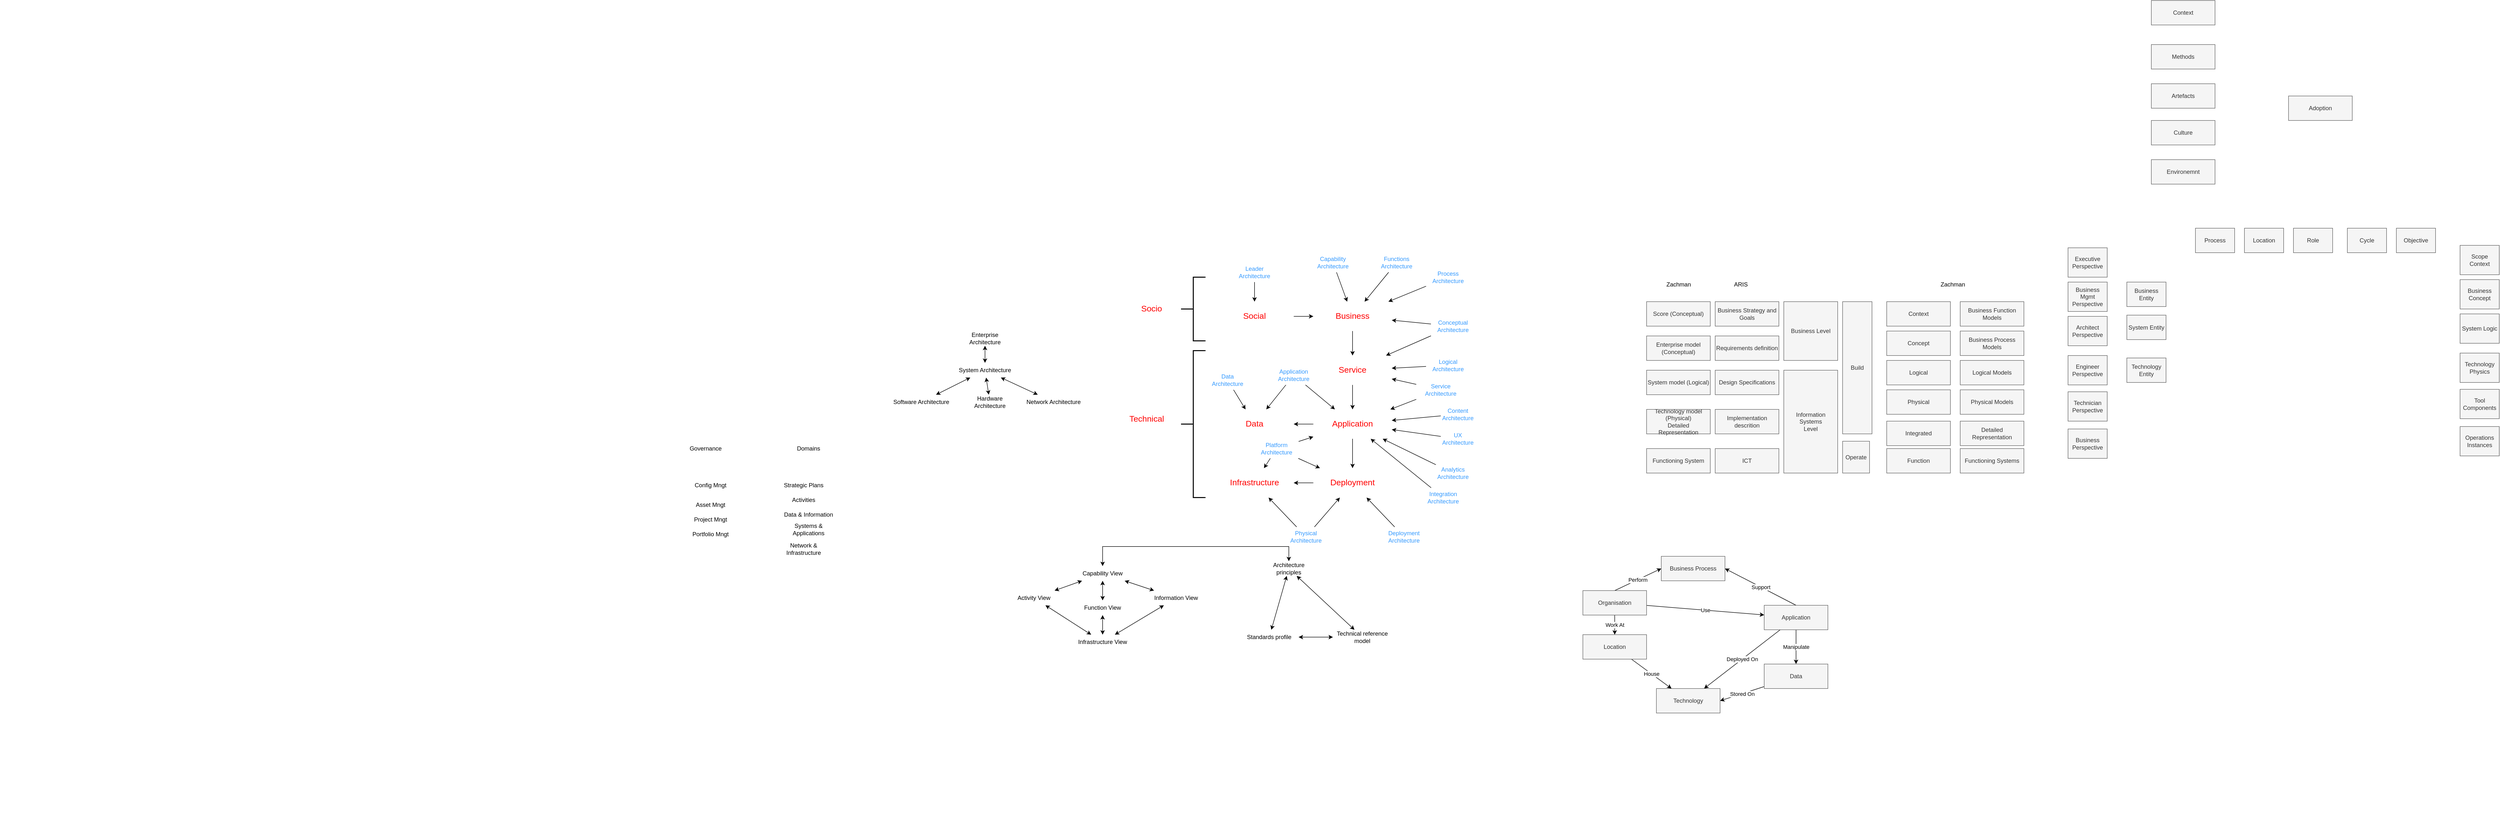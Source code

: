 <mxfile version="13.5.1" type="device" pages="2"><diagram id="tDexnIdAGHxaPguGXfzg" name="Classic"><mxGraphModel dx="5266" dy="2078" grid="1" gridSize="10" guides="1" tooltips="1" connect="1" arrows="1" fold="1" page="1" pageScale="1" pageWidth="850" pageHeight="1100" math="0" shadow="0"><root><mxCell id="0"/><mxCell id="1" parent="0"/><mxCell id="Xrh_TDVLf6Zs7WdqE0Q8-1" style="edgeStyle=orthogonalEdgeStyle;rounded=0;orthogonalLoop=1;jettySize=auto;html=1;fontSize=17;fontColor=#FF0000;" parent="1" source="Xrh_TDVLf6Zs7WdqE0Q8-2" target="Xrh_TDVLf6Zs7WdqE0Q8-5" edge="1"><mxGeometry relative="1" as="geometry"/></mxCell><mxCell id="Xrh_TDVLf6Zs7WdqE0Q8-2" value="Service" style="text;html=1;strokeColor=none;fillColor=none;align=center;verticalAlign=middle;whiteSpace=wrap;rounded=0;fontSize=17;fontColor=#FF0000;" parent="1" vertex="1"><mxGeometry x="-1200" y="270" width="160" height="60" as="geometry"/></mxCell><mxCell id="Xrh_TDVLf6Zs7WdqE0Q8-3" style="edgeStyle=orthogonalEdgeStyle;rounded=0;orthogonalLoop=1;jettySize=auto;html=1;fontSize=17;fontColor=#FF0000;" parent="1" source="Xrh_TDVLf6Zs7WdqE0Q8-5" target="Xrh_TDVLf6Zs7WdqE0Q8-9" edge="1"><mxGeometry relative="1" as="geometry"/></mxCell><mxCell id="Xrh_TDVLf6Zs7WdqE0Q8-4" style="edgeStyle=orthogonalEdgeStyle;rounded=0;orthogonalLoop=1;jettySize=auto;html=1;fontSize=17;fontColor=#FF0000;" parent="1" source="Xrh_TDVLf6Zs7WdqE0Q8-5" target="Xrh_TDVLf6Zs7WdqE0Q8-7" edge="1"><mxGeometry relative="1" as="geometry"/></mxCell><mxCell id="Xrh_TDVLf6Zs7WdqE0Q8-5" value="Application" style="text;html=1;strokeColor=none;fillColor=none;align=center;verticalAlign=middle;whiteSpace=wrap;rounded=0;fontSize=17;fontColor=#FF0000;" parent="1" vertex="1"><mxGeometry x="-1200" y="380" width="160" height="60" as="geometry"/></mxCell><mxCell id="Xrh_TDVLf6Zs7WdqE0Q8-6" style="edgeStyle=orthogonalEdgeStyle;rounded=0;orthogonalLoop=1;jettySize=auto;html=1;fontSize=17;fontColor=#FF0000;" parent="1" source="Xrh_TDVLf6Zs7WdqE0Q8-7" target="Xrh_TDVLf6Zs7WdqE0Q8-8" edge="1"><mxGeometry relative="1" as="geometry"/></mxCell><mxCell id="Xrh_TDVLf6Zs7WdqE0Q8-7" value="Deployment" style="text;html=1;strokeColor=none;fillColor=none;align=center;verticalAlign=middle;whiteSpace=wrap;rounded=0;fontSize=17;fontColor=#FF0000;" parent="1" vertex="1"><mxGeometry x="-1200" y="500" width="160" height="60" as="geometry"/></mxCell><mxCell id="Xrh_TDVLf6Zs7WdqE0Q8-8" value="Infrastructure" style="text;html=1;strokeColor=none;fillColor=none;align=center;verticalAlign=middle;whiteSpace=wrap;rounded=0;fontSize=17;fontColor=#FF0000;" parent="1" vertex="1"><mxGeometry x="-1400" y="500" width="160" height="60" as="geometry"/></mxCell><mxCell id="Xrh_TDVLf6Zs7WdqE0Q8-9" value="Data" style="text;html=1;strokeColor=none;fillColor=none;align=center;verticalAlign=middle;whiteSpace=wrap;rounded=0;fontSize=17;fontColor=#FF0000;" parent="1" vertex="1"><mxGeometry x="-1400" y="380" width="160" height="60" as="geometry"/></mxCell><mxCell id="Xrh_TDVLf6Zs7WdqE0Q8-10" style="edgeStyle=orthogonalEdgeStyle;rounded=0;orthogonalLoop=1;jettySize=auto;html=1;fontSize=17;fontColor=#FF0000;" parent="1" source="Xrh_TDVLf6Zs7WdqE0Q8-11" target="Xrh_TDVLf6Zs7WdqE0Q8-2" edge="1"><mxGeometry relative="1" as="geometry"/></mxCell><mxCell id="Xrh_TDVLf6Zs7WdqE0Q8-11" value="Business" style="text;html=1;strokeColor=none;fillColor=none;align=center;verticalAlign=middle;whiteSpace=wrap;rounded=0;fontSize=17;fontColor=#FF0000;" parent="1" vertex="1"><mxGeometry x="-1200" y="160" width="160" height="60" as="geometry"/></mxCell><mxCell id="Xrh_TDVLf6Zs7WdqE0Q8-12" style="edgeStyle=orthogonalEdgeStyle;rounded=0;orthogonalLoop=1;jettySize=auto;html=1;fontSize=17;fontColor=#FF0000;" parent="1" source="Xrh_TDVLf6Zs7WdqE0Q8-13" target="Xrh_TDVLf6Zs7WdqE0Q8-11" edge="1"><mxGeometry relative="1" as="geometry"/></mxCell><mxCell id="Xrh_TDVLf6Zs7WdqE0Q8-13" value="Social" style="text;html=1;strokeColor=none;fillColor=none;align=center;verticalAlign=middle;whiteSpace=wrap;rounded=0;fontSize=17;fontColor=#FF0000;" parent="1" vertex="1"><mxGeometry x="-1400" y="160" width="160" height="60" as="geometry"/></mxCell><mxCell id="Xrh_TDVLf6Zs7WdqE0Q8-14" value="" style="strokeWidth=2;html=1;shape=mxgraph.flowchart.annotation_2;align=left;labelPosition=right;pointerEvents=1;fontSize=17;fontColor=#FF0000;" parent="1" vertex="1"><mxGeometry x="-1470" y="110" width="50" height="130" as="geometry"/></mxCell><mxCell id="Xrh_TDVLf6Zs7WdqE0Q8-15" value="Socio" style="text;html=1;strokeColor=none;fillColor=none;align=center;verticalAlign=middle;whiteSpace=wrap;rounded=0;fontSize=17;fontColor=#FF0000;" parent="1" vertex="1"><mxGeometry x="-1590" y="145" width="120" height="60" as="geometry"/></mxCell><mxCell id="Xrh_TDVLf6Zs7WdqE0Q8-16" value="" style="strokeWidth=2;html=1;shape=mxgraph.flowchart.annotation_2;align=left;labelPosition=right;pointerEvents=1;fontSize=17;fontColor=#FF0000;" parent="1" vertex="1"><mxGeometry x="-1470" y="260" width="50" height="300" as="geometry"/></mxCell><mxCell id="Xrh_TDVLf6Zs7WdqE0Q8-17" value="Technical" style="text;html=1;strokeColor=none;fillColor=none;align=center;verticalAlign=middle;whiteSpace=wrap;rounded=0;fontSize=17;fontColor=#FF0000;" parent="1" vertex="1"><mxGeometry x="-1600" y="370" width="120" height="60" as="geometry"/></mxCell><mxCell id="Xrh_TDVLf6Zs7WdqE0Q8-18" style="rounded=0;orthogonalLoop=1;jettySize=auto;html=1;fontSize=17;fontColor=#FF0000;" parent="1" source="Xrh_TDVLf6Zs7WdqE0Q8-31" target="Xrh_TDVLf6Zs7WdqE0Q8-2" edge="1"><mxGeometry relative="1" as="geometry"><mxPoint x="-1010" y="260.278" as="sourcePoint"/></mxGeometry></mxCell><mxCell id="Xrh_TDVLf6Zs7WdqE0Q8-19" style="edgeStyle=none;rounded=0;orthogonalLoop=1;jettySize=auto;html=1;fontSize=17;fontColor=#FF0000;" parent="1" source="Xrh_TDVLf6Zs7WdqE0Q8-21" target="Xrh_TDVLf6Zs7WdqE0Q8-7" edge="1"><mxGeometry relative="1" as="geometry"/></mxCell><mxCell id="Xrh_TDVLf6Zs7WdqE0Q8-20" style="edgeStyle=none;rounded=0;orthogonalLoop=1;jettySize=auto;html=1;fontSize=17;fontColor=#FF0000;" parent="1" source="Xrh_TDVLf6Zs7WdqE0Q8-21" target="Xrh_TDVLf6Zs7WdqE0Q8-8" edge="1"><mxGeometry relative="1" as="geometry"/></mxCell><mxCell id="Xrh_TDVLf6Zs7WdqE0Q8-21" value="Physical Architecture" style="text;html=1;strokeColor=none;fillColor=none;align=center;verticalAlign=middle;whiteSpace=wrap;rounded=0;fontColor=#3399FF;" parent="1" vertex="1"><mxGeometry x="-1260" y="620" width="90" height="40" as="geometry"/></mxCell><mxCell id="Xrh_TDVLf6Zs7WdqE0Q8-22" style="edgeStyle=none;rounded=0;orthogonalLoop=1;jettySize=auto;html=1;fontSize=17;fontColor=#FF0000;" parent="1" source="Xrh_TDVLf6Zs7WdqE0Q8-32" target="Xrh_TDVLf6Zs7WdqE0Q8-5" edge="1"><mxGeometry relative="1" as="geometry"><mxPoint x="-1232" y="340" as="sourcePoint"/></mxGeometry></mxCell><mxCell id="Xrh_TDVLf6Zs7WdqE0Q8-23" style="edgeStyle=none;rounded=0;orthogonalLoop=1;jettySize=auto;html=1;fontSize=17;fontColor=#FF0000;" parent="1" source="Xrh_TDVLf6Zs7WdqE0Q8-32" target="Xrh_TDVLf6Zs7WdqE0Q8-9" edge="1"><mxGeometry relative="1" as="geometry"><mxPoint x="-1292" y="340" as="sourcePoint"/></mxGeometry></mxCell><mxCell id="Xrh_TDVLf6Zs7WdqE0Q8-24" style="edgeStyle=none;rounded=0;orthogonalLoop=1;jettySize=auto;html=1;fontSize=17;fontColor=#FF0000;" parent="1" source="Xrh_TDVLf6Zs7WdqE0Q8-30" target="Xrh_TDVLf6Zs7WdqE0Q8-2" edge="1"><mxGeometry relative="1" as="geometry"><mxPoint x="-1020" y="305.882" as="sourcePoint"/></mxGeometry></mxCell><mxCell id="Xrh_TDVLf6Zs7WdqE0Q8-25" style="edgeStyle=none;rounded=0;orthogonalLoop=1;jettySize=auto;html=1;fontSize=17;fontColor=#FF0000;" parent="1" source="Xrh_TDVLf6Zs7WdqE0Q8-30" target="Xrh_TDVLf6Zs7WdqE0Q8-5" edge="1"><mxGeometry relative="1" as="geometry"><mxPoint x="-1001" y="340" as="sourcePoint"/></mxGeometry></mxCell><mxCell id="Xrh_TDVLf6Zs7WdqE0Q8-26" style="edgeStyle=none;rounded=0;orthogonalLoop=1;jettySize=auto;html=1;fontSize=17;fontColor=#3399FF;" parent="1" source="Xrh_TDVLf6Zs7WdqE0Q8-29" target="Xrh_TDVLf6Zs7WdqE0Q8-5" edge="1"><mxGeometry relative="1" as="geometry"/></mxCell><mxCell id="Xrh_TDVLf6Zs7WdqE0Q8-27" style="edgeStyle=none;rounded=0;orthogonalLoop=1;jettySize=auto;html=1;fontSize=17;fontColor=#3399FF;" parent="1" source="Xrh_TDVLf6Zs7WdqE0Q8-29" target="Xrh_TDVLf6Zs7WdqE0Q8-7" edge="1"><mxGeometry relative="1" as="geometry"/></mxCell><mxCell id="Xrh_TDVLf6Zs7WdqE0Q8-28" style="edgeStyle=none;rounded=0;orthogonalLoop=1;jettySize=auto;html=1;fontSize=17;fontColor=#3399FF;" parent="1" source="Xrh_TDVLf6Zs7WdqE0Q8-29" target="Xrh_TDVLf6Zs7WdqE0Q8-8" edge="1"><mxGeometry relative="1" as="geometry"/></mxCell><mxCell id="Xrh_TDVLf6Zs7WdqE0Q8-29" value="Platform Architecture" style="text;html=1;strokeColor=none;fillColor=none;align=center;verticalAlign=middle;whiteSpace=wrap;rounded=0;fontColor=#3399FF;" parent="1" vertex="1"><mxGeometry x="-1320" y="440" width="90" height="40" as="geometry"/></mxCell><mxCell id="Xrh_TDVLf6Zs7WdqE0Q8-30" value="Service Architecture" style="text;html=1;strokeColor=none;fillColor=none;align=center;verticalAlign=middle;whiteSpace=wrap;rounded=0;fontColor=#3399FF;" parent="1" vertex="1"><mxGeometry x="-990" y="320" width="100" height="40" as="geometry"/></mxCell><mxCell id="Xrh_TDVLf6Zs7WdqE0Q8-31" value="Logical Architecture" style="text;html=1;strokeColor=none;fillColor=none;align=center;verticalAlign=middle;whiteSpace=wrap;rounded=0;fontColor=#3399FF;" parent="1" vertex="1"><mxGeometry x="-970" y="270" width="90" height="40" as="geometry"/></mxCell><mxCell id="Xrh_TDVLf6Zs7WdqE0Q8-32" value="Application Architecture" style="text;html=1;strokeColor=none;fillColor=none;align=center;verticalAlign=middle;whiteSpace=wrap;rounded=0;fontColor=#3399FF;" parent="1" vertex="1"><mxGeometry x="-1275" y="290" width="70" height="40" as="geometry"/></mxCell><mxCell id="Xrh_TDVLf6Zs7WdqE0Q8-33" style="edgeStyle=none;rounded=0;orthogonalLoop=1;jettySize=auto;html=1;fontSize=17;fontColor=#3399FF;" parent="1" source="Xrh_TDVLf6Zs7WdqE0Q8-34" target="Xrh_TDVLf6Zs7WdqE0Q8-9" edge="1"><mxGeometry relative="1" as="geometry"/></mxCell><mxCell id="Xrh_TDVLf6Zs7WdqE0Q8-34" value="Data Architecture" style="text;html=1;strokeColor=none;fillColor=none;align=center;verticalAlign=middle;whiteSpace=wrap;rounded=0;fontColor=#3399FF;" parent="1" vertex="1"><mxGeometry x="-1420" y="300" width="90" height="40" as="geometry"/></mxCell><mxCell id="Xrh_TDVLf6Zs7WdqE0Q8-35" style="edgeStyle=none;rounded=0;orthogonalLoop=1;jettySize=auto;html=1;fontSize=17;fontColor=#3399FF;" parent="1" source="Xrh_TDVLf6Zs7WdqE0Q8-36" target="Xrh_TDVLf6Zs7WdqE0Q8-5" edge="1"><mxGeometry relative="1" as="geometry"/></mxCell><mxCell id="Xrh_TDVLf6Zs7WdqE0Q8-36" value="UX Architecture" style="text;html=1;strokeColor=none;fillColor=none;align=center;verticalAlign=middle;whiteSpace=wrap;rounded=0;fontColor=#3399FF;" parent="1" vertex="1"><mxGeometry x="-940" y="420" width="70" height="40" as="geometry"/></mxCell><mxCell id="Xrh_TDVLf6Zs7WdqE0Q8-37" style="edgeStyle=none;rounded=0;orthogonalLoop=1;jettySize=auto;html=1;fontSize=17;fontColor=#3399FF;" parent="1" source="Xrh_TDVLf6Zs7WdqE0Q8-38" target="Xrh_TDVLf6Zs7WdqE0Q8-11" edge="1"><mxGeometry relative="1" as="geometry"/></mxCell><mxCell id="Xrh_TDVLf6Zs7WdqE0Q8-38" value="Capability Architecture" style="text;html=1;strokeColor=none;fillColor=none;align=center;verticalAlign=middle;whiteSpace=wrap;rounded=0;fontColor=#3399FF;" parent="1" vertex="1"><mxGeometry x="-1205" y="60" width="90" height="40" as="geometry"/></mxCell><mxCell id="Xrh_TDVLf6Zs7WdqE0Q8-39" style="edgeStyle=none;rounded=0;orthogonalLoop=1;jettySize=auto;html=1;fontSize=17;fontColor=#3399FF;" parent="1" source="Xrh_TDVLf6Zs7WdqE0Q8-41" target="Xrh_TDVLf6Zs7WdqE0Q8-11" edge="1"><mxGeometry relative="1" as="geometry"/></mxCell><mxCell id="Xrh_TDVLf6Zs7WdqE0Q8-40" style="edgeStyle=none;rounded=0;orthogonalLoop=1;jettySize=auto;html=1;fontSize=17;fontColor=#3399FF;" parent="1" source="Xrh_TDVLf6Zs7WdqE0Q8-41" target="Xrh_TDVLf6Zs7WdqE0Q8-2" edge="1"><mxGeometry relative="1" as="geometry"/></mxCell><mxCell id="Xrh_TDVLf6Zs7WdqE0Q8-41" value="Conceptual Architecture" style="text;html=1;strokeColor=none;fillColor=none;align=center;verticalAlign=middle;whiteSpace=wrap;rounded=0;fontColor=#3399FF;" parent="1" vertex="1"><mxGeometry x="-960" y="190" width="90" height="40" as="geometry"/></mxCell><mxCell id="Xrh_TDVLf6Zs7WdqE0Q8-42" style="edgeStyle=none;rounded=0;orthogonalLoop=1;jettySize=auto;html=1;fontSize=17;fontColor=#3399FF;" parent="1" source="Xrh_TDVLf6Zs7WdqE0Q8-43" target="Xrh_TDVLf6Zs7WdqE0Q8-5" edge="1"><mxGeometry relative="1" as="geometry"/></mxCell><mxCell id="Xrh_TDVLf6Zs7WdqE0Q8-43" value="Analytics Architecture" style="text;html=1;strokeColor=none;fillColor=none;align=center;verticalAlign=middle;whiteSpace=wrap;rounded=0;fontColor=#3399FF;" parent="1" vertex="1"><mxGeometry x="-950" y="490" width="70" height="40" as="geometry"/></mxCell><mxCell id="Xrh_TDVLf6Zs7WdqE0Q8-44" style="edgeStyle=none;rounded=0;orthogonalLoop=1;jettySize=auto;html=1;fontSize=17;fontColor=#3399FF;" parent="1" source="Xrh_TDVLf6Zs7WdqE0Q8-45" target="Xrh_TDVLf6Zs7WdqE0Q8-5" edge="1"><mxGeometry relative="1" as="geometry"/></mxCell><mxCell id="Xrh_TDVLf6Zs7WdqE0Q8-45" value="Integration Architecture" style="text;html=1;strokeColor=none;fillColor=none;align=center;verticalAlign=middle;whiteSpace=wrap;rounded=0;fontColor=#3399FF;" parent="1" vertex="1"><mxGeometry x="-970" y="540" width="70" height="40" as="geometry"/></mxCell><mxCell id="Xrh_TDVLf6Zs7WdqE0Q8-46" style="edgeStyle=none;rounded=0;orthogonalLoop=1;jettySize=auto;html=1;fontSize=17;fontColor=#3399FF;" parent="1" source="Xrh_TDVLf6Zs7WdqE0Q8-47" target="Xrh_TDVLf6Zs7WdqE0Q8-7" edge="1"><mxGeometry relative="1" as="geometry"/></mxCell><mxCell id="Xrh_TDVLf6Zs7WdqE0Q8-47" value="Deployment Architecture" style="text;html=1;strokeColor=none;fillColor=none;align=center;verticalAlign=middle;whiteSpace=wrap;rounded=0;fontColor=#3399FF;" parent="1" vertex="1"><mxGeometry x="-1060" y="620" width="90" height="40" as="geometry"/></mxCell><mxCell id="Xrh_TDVLf6Zs7WdqE0Q8-48" style="edgeStyle=none;rounded=0;orthogonalLoop=1;jettySize=auto;html=1;fontSize=17;fontColor=#3399FF;" parent="1" source="Xrh_TDVLf6Zs7WdqE0Q8-49" target="Xrh_TDVLf6Zs7WdqE0Q8-5" edge="1"><mxGeometry relative="1" as="geometry"/></mxCell><mxCell id="Xrh_TDVLf6Zs7WdqE0Q8-49" value="Content Architecture" style="text;html=1;strokeColor=none;fillColor=none;align=center;verticalAlign=middle;whiteSpace=wrap;rounded=0;fontColor=#3399FF;" parent="1" vertex="1"><mxGeometry x="-940" y="370" width="70" height="40" as="geometry"/></mxCell><mxCell id="Xrh_TDVLf6Zs7WdqE0Q8-50" style="edgeStyle=none;rounded=0;orthogonalLoop=1;jettySize=auto;html=1;fontSize=17;fontColor=#3399FF;" parent="1" source="Xrh_TDVLf6Zs7WdqE0Q8-51" target="Xrh_TDVLf6Zs7WdqE0Q8-13" edge="1"><mxGeometry relative="1" as="geometry"/></mxCell><mxCell id="Xrh_TDVLf6Zs7WdqE0Q8-51" value="Leader Architecture" style="text;html=1;strokeColor=none;fillColor=none;align=center;verticalAlign=middle;whiteSpace=wrap;rounded=0;fontColor=#3399FF;" parent="1" vertex="1"><mxGeometry x="-1365" y="80" width="90" height="40" as="geometry"/></mxCell><mxCell id="Xrh_TDVLf6Zs7WdqE0Q8-53" style="rounded=0;orthogonalLoop=1;jettySize=auto;html=1;" parent="1" source="Xrh_TDVLf6Zs7WdqE0Q8-52" target="Xrh_TDVLf6Zs7WdqE0Q8-11" edge="1"><mxGeometry relative="1" as="geometry"/></mxCell><mxCell id="Xrh_TDVLf6Zs7WdqE0Q8-52" value="Process Architecture" style="text;html=1;strokeColor=none;fillColor=none;align=center;verticalAlign=middle;whiteSpace=wrap;rounded=0;fontColor=#3399FF;" parent="1" vertex="1"><mxGeometry x="-970" y="90" width="90" height="40" as="geometry"/></mxCell><mxCell id="Xrh_TDVLf6Zs7WdqE0Q8-55" style="edgeStyle=none;rounded=0;orthogonalLoop=1;jettySize=auto;html=1;" parent="1" source="Xrh_TDVLf6Zs7WdqE0Q8-54" target="Xrh_TDVLf6Zs7WdqE0Q8-11" edge="1"><mxGeometry relative="1" as="geometry"/></mxCell><mxCell id="Xrh_TDVLf6Zs7WdqE0Q8-54" value="Functions Architecture" style="text;html=1;strokeColor=none;fillColor=none;align=center;verticalAlign=middle;whiteSpace=wrap;rounded=0;fontColor=#3399FF;" parent="1" vertex="1"><mxGeometry x="-1075" y="60" width="90" height="40" as="geometry"/></mxCell><mxCell id="zJ4F9z1NxnOEDkIF3wKd-18" style="edgeStyle=none;rounded=0;orthogonalLoop=1;jettySize=auto;html=1;startArrow=classic;startFill=1;" edge="1" parent="1" source="zJ4F9z1NxnOEDkIF3wKd-1" target="zJ4F9z1NxnOEDkIF3wKd-6"><mxGeometry relative="1" as="geometry"/></mxCell><mxCell id="zJ4F9z1NxnOEDkIF3wKd-1" value="Activity View" style="text;html=1;strokeColor=none;fillColor=none;align=center;verticalAlign=middle;whiteSpace=wrap;rounded=0;" vertex="1" parent="1"><mxGeometry x="-1830" y="750" width="120" height="30" as="geometry"/></mxCell><mxCell id="zJ4F9z1NxnOEDkIF3wKd-13" style="rounded=0;orthogonalLoop=1;jettySize=auto;html=1;startArrow=classic;startFill=1;" edge="1" parent="1" source="zJ4F9z1NxnOEDkIF3wKd-2" target="zJ4F9z1NxnOEDkIF3wKd-1"><mxGeometry relative="1" as="geometry"/></mxCell><mxCell id="zJ4F9z1NxnOEDkIF3wKd-14" style="rounded=0;orthogonalLoop=1;jettySize=auto;html=1;startArrow=classic;startFill=1;" edge="1" parent="1" source="zJ4F9z1NxnOEDkIF3wKd-2" target="zJ4F9z1NxnOEDkIF3wKd-3"><mxGeometry relative="1" as="geometry"/></mxCell><mxCell id="zJ4F9z1NxnOEDkIF3wKd-15" style="rounded=0;orthogonalLoop=1;jettySize=auto;html=1;startArrow=classic;startFill=1;" edge="1" parent="1" source="zJ4F9z1NxnOEDkIF3wKd-2" target="zJ4F9z1NxnOEDkIF3wKd-4"><mxGeometry relative="1" as="geometry"/></mxCell><mxCell id="zJ4F9z1NxnOEDkIF3wKd-2" value="Capability View" style="text;html=1;strokeColor=none;fillColor=none;align=center;verticalAlign=middle;whiteSpace=wrap;rounded=0;" vertex="1" parent="1"><mxGeometry x="-1690" y="700" width="120" height="30" as="geometry"/></mxCell><mxCell id="zJ4F9z1NxnOEDkIF3wKd-16" style="edgeStyle=orthogonalEdgeStyle;rounded=0;orthogonalLoop=1;jettySize=auto;html=1;startArrow=classic;startFill=1;" edge="1" parent="1" source="zJ4F9z1NxnOEDkIF3wKd-3" target="zJ4F9z1NxnOEDkIF3wKd-6"><mxGeometry relative="1" as="geometry"/></mxCell><mxCell id="zJ4F9z1NxnOEDkIF3wKd-3" value="Function View" style="text;html=1;strokeColor=none;fillColor=none;align=center;verticalAlign=middle;whiteSpace=wrap;rounded=0;" vertex="1" parent="1"><mxGeometry x="-1690" y="770" width="120" height="30" as="geometry"/></mxCell><mxCell id="zJ4F9z1NxnOEDkIF3wKd-17" style="rounded=0;orthogonalLoop=1;jettySize=auto;html=1;startArrow=classic;startFill=1;" edge="1" parent="1" source="zJ4F9z1NxnOEDkIF3wKd-4" target="zJ4F9z1NxnOEDkIF3wKd-6"><mxGeometry relative="1" as="geometry"/></mxCell><mxCell id="zJ4F9z1NxnOEDkIF3wKd-4" value="Information View" style="text;html=1;strokeColor=none;fillColor=none;align=center;verticalAlign=middle;whiteSpace=wrap;rounded=0;" vertex="1" parent="1"><mxGeometry x="-1540" y="750" width="120" height="30" as="geometry"/></mxCell><mxCell id="zJ4F9z1NxnOEDkIF3wKd-6" value="Infrastructure View" style="text;html=1;strokeColor=none;fillColor=none;align=center;verticalAlign=middle;whiteSpace=wrap;rounded=0;" vertex="1" parent="1"><mxGeometry x="-1690" y="840" width="120" height="30" as="geometry"/></mxCell><mxCell id="zJ4F9z1NxnOEDkIF3wKd-12" style="edgeStyle=orthogonalEdgeStyle;rounded=0;orthogonalLoop=1;jettySize=auto;html=1;startArrow=classic;startFill=1;" edge="1" parent="1" source="zJ4F9z1NxnOEDkIF3wKd-7" target="zJ4F9z1NxnOEDkIF3wKd-2"><mxGeometry relative="1" as="geometry"><Array as="points"><mxPoint x="-1250" y="660"/><mxPoint x="-1630" y="660"/></Array></mxGeometry></mxCell><mxCell id="zJ4F9z1NxnOEDkIF3wKd-7" value="Architecture principles" style="text;html=1;strokeColor=none;fillColor=none;align=center;verticalAlign=middle;whiteSpace=wrap;rounded=0;" vertex="1" parent="1"><mxGeometry x="-1310" y="690" width="120" height="30" as="geometry"/></mxCell><mxCell id="zJ4F9z1NxnOEDkIF3wKd-10" style="rounded=0;orthogonalLoop=1;jettySize=auto;html=1;startArrow=classic;startFill=1;" edge="1" parent="1" source="zJ4F9z1NxnOEDkIF3wKd-8" target="zJ4F9z1NxnOEDkIF3wKd-7"><mxGeometry relative="1" as="geometry"/></mxCell><mxCell id="zJ4F9z1NxnOEDkIF3wKd-8" value="Technical reference model" style="text;html=1;strokeColor=none;fillColor=none;align=center;verticalAlign=middle;whiteSpace=wrap;rounded=0;" vertex="1" parent="1"><mxGeometry x="-1160" y="830" width="120" height="30" as="geometry"/></mxCell><mxCell id="zJ4F9z1NxnOEDkIF3wKd-11" style="rounded=0;orthogonalLoop=1;jettySize=auto;html=1;startArrow=classic;startFill=1;" edge="1" parent="1" source="zJ4F9z1NxnOEDkIF3wKd-9" target="zJ4F9z1NxnOEDkIF3wKd-7"><mxGeometry relative="1" as="geometry"/></mxCell><mxCell id="zJ4F9z1NxnOEDkIF3wKd-19" style="edgeStyle=none;rounded=0;orthogonalLoop=1;jettySize=auto;html=1;startArrow=classic;startFill=1;" edge="1" parent="1" source="zJ4F9z1NxnOEDkIF3wKd-9" target="zJ4F9z1NxnOEDkIF3wKd-8"><mxGeometry relative="1" as="geometry"/></mxCell><mxCell id="zJ4F9z1NxnOEDkIF3wKd-9" value="Standards profile" style="text;html=1;strokeColor=none;fillColor=none;align=center;verticalAlign=middle;whiteSpace=wrap;rounded=0;" vertex="1" parent="1"><mxGeometry x="-1350" y="830" width="120" height="30" as="geometry"/></mxCell><mxCell id="zJ4F9z1NxnOEDkIF3wKd-20" value="Software Architecture" style="text;html=1;strokeColor=none;fillColor=none;align=center;verticalAlign=middle;whiteSpace=wrap;rounded=0;" vertex="1" parent="1"><mxGeometry x="-2060" y="350" width="120" height="30" as="geometry"/></mxCell><mxCell id="zJ4F9z1NxnOEDkIF3wKd-21" value="Hardware Architecture" style="text;html=1;strokeColor=none;fillColor=none;align=center;verticalAlign=middle;whiteSpace=wrap;rounded=0;" vertex="1" parent="1"><mxGeometry x="-1920" y="350" width="120" height="30" as="geometry"/></mxCell><mxCell id="zJ4F9z1NxnOEDkIF3wKd-23" value="Network Architecture" style="text;html=1;strokeColor=none;fillColor=none;align=center;verticalAlign=middle;whiteSpace=wrap;rounded=0;" vertex="1" parent="1"><mxGeometry x="-1790" y="350" width="120" height="30" as="geometry"/></mxCell><mxCell id="zJ4F9z1NxnOEDkIF3wKd-26" style="edgeStyle=none;rounded=0;orthogonalLoop=1;jettySize=auto;html=1;startArrow=classic;startFill=1;" edge="1" parent="1" source="zJ4F9z1NxnOEDkIF3wKd-24" target="zJ4F9z1NxnOEDkIF3wKd-25"><mxGeometry relative="1" as="geometry"/></mxCell><mxCell id="zJ4F9z1NxnOEDkIF3wKd-24" value="Enterprise Architecture" style="text;html=1;strokeColor=none;fillColor=none;align=center;verticalAlign=middle;whiteSpace=wrap;rounded=0;" vertex="1" parent="1"><mxGeometry x="-1930" y="220" width="120" height="30" as="geometry"/></mxCell><mxCell id="zJ4F9z1NxnOEDkIF3wKd-27" style="edgeStyle=none;rounded=0;orthogonalLoop=1;jettySize=auto;html=1;startArrow=classic;startFill=1;" edge="1" parent="1" source="zJ4F9z1NxnOEDkIF3wKd-25" target="zJ4F9z1NxnOEDkIF3wKd-20"><mxGeometry relative="1" as="geometry"/></mxCell><mxCell id="zJ4F9z1NxnOEDkIF3wKd-28" style="edgeStyle=none;rounded=0;orthogonalLoop=1;jettySize=auto;html=1;startArrow=classic;startFill=1;" edge="1" parent="1" source="zJ4F9z1NxnOEDkIF3wKd-25" target="zJ4F9z1NxnOEDkIF3wKd-21"><mxGeometry relative="1" as="geometry"/></mxCell><mxCell id="zJ4F9z1NxnOEDkIF3wKd-29" style="edgeStyle=none;rounded=0;orthogonalLoop=1;jettySize=auto;html=1;startArrow=classic;startFill=1;" edge="1" parent="1" source="zJ4F9z1NxnOEDkIF3wKd-25" target="zJ4F9z1NxnOEDkIF3wKd-23"><mxGeometry relative="1" as="geometry"/></mxCell><mxCell id="zJ4F9z1NxnOEDkIF3wKd-25" value="System Architecture" style="text;html=1;strokeColor=none;fillColor=none;align=center;verticalAlign=middle;whiteSpace=wrap;rounded=0;" vertex="1" parent="1"><mxGeometry x="-1930" y="285" width="120" height="30" as="geometry"/></mxCell><mxCell id="zJ4F9z1NxnOEDkIF3wKd-30" value="Strategic Plans" style="text;html=1;strokeColor=none;fillColor=none;align=center;verticalAlign=middle;whiteSpace=wrap;rounded=0;" vertex="1" parent="1"><mxGeometry x="-2300" y="520" width="120" height="30" as="geometry"/></mxCell><mxCell id="zJ4F9z1NxnOEDkIF3wKd-31" value="Activities" style="text;html=1;strokeColor=none;fillColor=none;align=center;verticalAlign=middle;whiteSpace=wrap;rounded=0;" vertex="1" parent="1"><mxGeometry x="-2300" y="550" width="120" height="30" as="geometry"/></mxCell><mxCell id="zJ4F9z1NxnOEDkIF3wKd-32" value="Data &amp;amp; Information" style="text;html=1;strokeColor=none;fillColor=none;align=center;verticalAlign=middle;whiteSpace=wrap;rounded=0;" vertex="1" parent="1"><mxGeometry x="-2290" y="580" width="120" height="30" as="geometry"/></mxCell><mxCell id="zJ4F9z1NxnOEDkIF3wKd-33" value="Systems &amp;amp; Applications" style="text;html=1;strokeColor=none;fillColor=none;align=center;verticalAlign=middle;whiteSpace=wrap;rounded=0;" vertex="1" parent="1"><mxGeometry x="-2290" y="610" width="120" height="30" as="geometry"/></mxCell><mxCell id="zJ4F9z1NxnOEDkIF3wKd-35" value="Network &amp;amp; Infrastructure" style="text;html=1;strokeColor=none;fillColor=none;align=center;verticalAlign=middle;whiteSpace=wrap;rounded=0;" vertex="1" parent="1"><mxGeometry x="-2300" y="650" width="120" height="30" as="geometry"/></mxCell><mxCell id="zJ4F9z1NxnOEDkIF3wKd-36" value="" style="shape=image;verticalLabelPosition=bottom;labelBackgroundColor=#ffffff;verticalAlign=top;aspect=fixed;imageAspect=0;image=https://images.ukessays.com/180520/2/0636335.002.jpg;" vertex="1" parent="1"><mxGeometry x="-3880" y="145" width="1330" height="1074.23" as="geometry"/></mxCell><mxCell id="zJ4F9z1NxnOEDkIF3wKd-37" value="Asset Mngt" style="text;html=1;strokeColor=none;fillColor=none;align=center;verticalAlign=middle;whiteSpace=wrap;rounded=0;" vertex="1" parent="1"><mxGeometry x="-2490" y="560" width="120" height="30" as="geometry"/></mxCell><mxCell id="zJ4F9z1NxnOEDkIF3wKd-38" value="Config Mngt" style="text;html=1;strokeColor=none;fillColor=none;align=center;verticalAlign=middle;whiteSpace=wrap;rounded=0;" vertex="1" parent="1"><mxGeometry x="-2490" y="520" width="120" height="30" as="geometry"/></mxCell><mxCell id="zJ4F9z1NxnOEDkIF3wKd-39" value="Project Mngt" style="text;html=1;strokeColor=none;fillColor=none;align=center;verticalAlign=middle;whiteSpace=wrap;rounded=0;" vertex="1" parent="1"><mxGeometry x="-2490" y="590" width="120" height="30" as="geometry"/></mxCell><mxCell id="zJ4F9z1NxnOEDkIF3wKd-40" value="Portfolio Mngt" style="text;html=1;strokeColor=none;fillColor=none;align=center;verticalAlign=middle;whiteSpace=wrap;rounded=0;" vertex="1" parent="1"><mxGeometry x="-2490" y="620" width="120" height="30" as="geometry"/></mxCell><mxCell id="zJ4F9z1NxnOEDkIF3wKd-42" value="Governance" style="text;html=1;strokeColor=none;fillColor=none;align=center;verticalAlign=middle;whiteSpace=wrap;rounded=0;" vertex="1" parent="1"><mxGeometry x="-2500" y="445" width="120" height="30" as="geometry"/></mxCell><mxCell id="zJ4F9z1NxnOEDkIF3wKd-43" value="Domains" style="text;html=1;strokeColor=none;fillColor=none;align=center;verticalAlign=middle;whiteSpace=wrap;rounded=0;" vertex="1" parent="1"><mxGeometry x="-2290" y="445" width="120" height="30" as="geometry"/></mxCell><mxCell id="zJ4F9z1NxnOEDkIF3wKd-44" value="Business Level" style="text;html=1;strokeColor=#666666;fillColor=#f5f5f5;align=center;verticalAlign=middle;whiteSpace=wrap;rounded=0;fontColor=#333333;" vertex="1" parent="1"><mxGeometry x="-240" y="160" width="110" height="120" as="geometry"/></mxCell><mxCell id="zJ4F9z1NxnOEDkIF3wKd-45" value="Information Systems&lt;br&gt;Level" style="text;html=1;strokeColor=#666666;fillColor=#f5f5f5;align=center;verticalAlign=middle;whiteSpace=wrap;rounded=0;fontColor=#333333;" vertex="1" parent="1"><mxGeometry x="-240" y="300" width="110" height="210" as="geometry"/></mxCell><mxCell id="zJ4F9z1NxnOEDkIF3wKd-46" value="Business Strategy and Goals" style="text;html=1;strokeColor=#666666;fillColor=#f5f5f5;align=center;verticalAlign=middle;whiteSpace=wrap;rounded=0;fontColor=#333333;" vertex="1" parent="1"><mxGeometry x="-380" y="160" width="130" height="50" as="geometry"/></mxCell><mxCell id="zJ4F9z1NxnOEDkIF3wKd-47" value="Requirements definition" style="text;html=1;strokeColor=#666666;fillColor=#f5f5f5;align=center;verticalAlign=middle;whiteSpace=wrap;rounded=0;fontColor=#333333;" vertex="1" parent="1"><mxGeometry x="-380" y="230" width="130" height="50" as="geometry"/></mxCell><mxCell id="zJ4F9z1NxnOEDkIF3wKd-48" value="Design Specifications" style="text;html=1;strokeColor=#666666;fillColor=#f5f5f5;align=center;verticalAlign=middle;whiteSpace=wrap;rounded=0;fontColor=#333333;" vertex="1" parent="1"><mxGeometry x="-380" y="300" width="130" height="50" as="geometry"/></mxCell><mxCell id="zJ4F9z1NxnOEDkIF3wKd-49" value="Implementation descrition" style="text;html=1;strokeColor=#666666;fillColor=#f5f5f5;align=center;verticalAlign=middle;whiteSpace=wrap;rounded=0;fontColor=#333333;" vertex="1" parent="1"><mxGeometry x="-380" y="380" width="130" height="50" as="geometry"/></mxCell><mxCell id="zJ4F9z1NxnOEDkIF3wKd-50" value="ICT" style="text;html=1;strokeColor=#666666;fillColor=#f5f5f5;align=center;verticalAlign=middle;whiteSpace=wrap;rounded=0;fontColor=#333333;" vertex="1" parent="1"><mxGeometry x="-380" y="460" width="130" height="50" as="geometry"/></mxCell><mxCell id="zJ4F9z1NxnOEDkIF3wKd-51" value="Build" style="text;html=1;strokeColor=#666666;fillColor=#f5f5f5;align=center;verticalAlign=middle;whiteSpace=wrap;rounded=0;fontColor=#333333;" vertex="1" parent="1"><mxGeometry x="-120" y="160" width="60" height="270" as="geometry"/></mxCell><mxCell id="zJ4F9z1NxnOEDkIF3wKd-52" value="Operate" style="text;html=1;strokeColor=#666666;fillColor=#f5f5f5;align=center;verticalAlign=middle;whiteSpace=wrap;rounded=0;fontColor=#333333;" vertex="1" parent="1"><mxGeometry x="-120" y="445" width="55" height="65" as="geometry"/></mxCell><mxCell id="zJ4F9z1NxnOEDkIF3wKd-53" value="Score (Conceptual)" style="text;html=1;strokeColor=#666666;fillColor=#f5f5f5;align=center;verticalAlign=middle;whiteSpace=wrap;rounded=0;fontColor=#333333;" vertex="1" parent="1"><mxGeometry x="-520" y="160" width="130" height="50" as="geometry"/></mxCell><mxCell id="zJ4F9z1NxnOEDkIF3wKd-54" value="Enterprise model (Conceptual)" style="text;html=1;strokeColor=#666666;fillColor=#f5f5f5;align=center;verticalAlign=middle;whiteSpace=wrap;rounded=0;fontColor=#333333;" vertex="1" parent="1"><mxGeometry x="-520" y="230" width="130" height="50" as="geometry"/></mxCell><mxCell id="zJ4F9z1NxnOEDkIF3wKd-55" value="System model (Logical)" style="text;html=1;strokeColor=#666666;fillColor=#f5f5f5;align=center;verticalAlign=middle;whiteSpace=wrap;rounded=0;fontColor=#333333;" vertex="1" parent="1"><mxGeometry x="-520" y="300" width="130" height="50" as="geometry"/></mxCell><mxCell id="zJ4F9z1NxnOEDkIF3wKd-56" value="Technology model (Physical)&lt;br&gt;Detailed Representation" style="text;html=1;strokeColor=#666666;fillColor=#f5f5f5;align=center;verticalAlign=middle;whiteSpace=wrap;rounded=0;fontColor=#333333;" vertex="1" parent="1"><mxGeometry x="-520" y="380" width="130" height="50" as="geometry"/></mxCell><mxCell id="zJ4F9z1NxnOEDkIF3wKd-57" value="Functioning System" style="text;html=1;strokeColor=#666666;fillColor=#f5f5f5;align=center;verticalAlign=middle;whiteSpace=wrap;rounded=0;fontColor=#333333;" vertex="1" parent="1"><mxGeometry x="-520" y="460" width="130" height="50" as="geometry"/></mxCell><mxCell id="zJ4F9z1NxnOEDkIF3wKd-58" value="Zachman" style="text;html=1;strokeColor=none;fillColor=none;align=center;verticalAlign=middle;whiteSpace=wrap;rounded=0;" vertex="1" parent="1"><mxGeometry x="-497.5" y="105" width="85" height="40" as="geometry"/></mxCell><mxCell id="zJ4F9z1NxnOEDkIF3wKd-59" value="ARIS" style="text;html=1;strokeColor=none;fillColor=none;align=center;verticalAlign=middle;whiteSpace=wrap;rounded=0;" vertex="1" parent="1"><mxGeometry x="-370" y="105" width="85" height="40" as="geometry"/></mxCell><mxCell id="zJ4F9z1NxnOEDkIF3wKd-60" value="Business Process" style="text;html=1;strokeColor=#666666;fillColor=#f5f5f5;align=center;verticalAlign=middle;whiteSpace=wrap;rounded=0;fontColor=#333333;" vertex="1" parent="1"><mxGeometry x="-490" y="680" width="130" height="50" as="geometry"/></mxCell><mxCell id="zJ4F9z1NxnOEDkIF3wKd-67" value="Support" style="edgeStyle=none;rounded=0;orthogonalLoop=1;jettySize=auto;html=1;entryX=1;entryY=0.5;entryDx=0;entryDy=0;startArrow=none;startFill=0;exitX=0.5;exitY=0;exitDx=0;exitDy=0;" edge="1" parent="1" source="zJ4F9z1NxnOEDkIF3wKd-61" target="zJ4F9z1NxnOEDkIF3wKd-60"><mxGeometry relative="1" as="geometry"/></mxCell><mxCell id="zJ4F9z1NxnOEDkIF3wKd-68" value="Manipulate" style="edgeStyle=none;rounded=0;orthogonalLoop=1;jettySize=auto;html=1;entryX=0.5;entryY=0;entryDx=0;entryDy=0;startArrow=none;startFill=0;" edge="1" parent="1" source="zJ4F9z1NxnOEDkIF3wKd-61" target="zJ4F9z1NxnOEDkIF3wKd-62"><mxGeometry relative="1" as="geometry"/></mxCell><mxCell id="zJ4F9z1NxnOEDkIF3wKd-70" value="Deployed On" style="edgeStyle=none;rounded=0;orthogonalLoop=1;jettySize=auto;html=1;startArrow=none;startFill=0;" edge="1" parent="1" source="zJ4F9z1NxnOEDkIF3wKd-61" target="zJ4F9z1NxnOEDkIF3wKd-63"><mxGeometry relative="1" as="geometry"/></mxCell><mxCell id="zJ4F9z1NxnOEDkIF3wKd-61" value="Application" style="text;html=1;strokeColor=#666666;fillColor=#f5f5f5;align=center;verticalAlign=middle;whiteSpace=wrap;rounded=0;fontColor=#333333;" vertex="1" parent="1"><mxGeometry x="-280" y="780" width="130" height="50" as="geometry"/></mxCell><mxCell id="zJ4F9z1NxnOEDkIF3wKd-69" value="Stored On" style="edgeStyle=none;rounded=0;orthogonalLoop=1;jettySize=auto;html=1;entryX=1;entryY=0.5;entryDx=0;entryDy=0;startArrow=none;startFill=0;" edge="1" parent="1" source="zJ4F9z1NxnOEDkIF3wKd-62" target="zJ4F9z1NxnOEDkIF3wKd-63"><mxGeometry relative="1" as="geometry"/></mxCell><mxCell id="zJ4F9z1NxnOEDkIF3wKd-62" value="Data" style="text;html=1;strokeColor=#666666;fillColor=#f5f5f5;align=center;verticalAlign=middle;whiteSpace=wrap;rounded=0;fontColor=#333333;" vertex="1" parent="1"><mxGeometry x="-280" y="900" width="130" height="50" as="geometry"/></mxCell><mxCell id="zJ4F9z1NxnOEDkIF3wKd-63" value="Technology" style="text;html=1;strokeColor=#666666;fillColor=#f5f5f5;align=center;verticalAlign=middle;whiteSpace=wrap;rounded=0;fontColor=#333333;" vertex="1" parent="1"><mxGeometry x="-500" y="950" width="130" height="50" as="geometry"/></mxCell><mxCell id="zJ4F9z1NxnOEDkIF3wKd-73" value="House" style="edgeStyle=none;rounded=0;orthogonalLoop=1;jettySize=auto;html=1;startArrow=none;startFill=0;" edge="1" parent="1" source="zJ4F9z1NxnOEDkIF3wKd-64" target="zJ4F9z1NxnOEDkIF3wKd-63"><mxGeometry relative="1" as="geometry"/></mxCell><mxCell id="zJ4F9z1NxnOEDkIF3wKd-64" value="Location" style="text;html=1;strokeColor=#666666;fillColor=#f5f5f5;align=center;verticalAlign=middle;whiteSpace=wrap;rounded=0;fontColor=#333333;" vertex="1" parent="1"><mxGeometry x="-650" y="840" width="130" height="50" as="geometry"/></mxCell><mxCell id="zJ4F9z1NxnOEDkIF3wKd-66" value="Perform" style="edgeStyle=none;rounded=0;orthogonalLoop=1;jettySize=auto;html=1;startArrow=none;startFill=0;entryX=0;entryY=0.5;entryDx=0;entryDy=0;exitX=0.5;exitY=0;exitDx=0;exitDy=0;" edge="1" parent="1" source="zJ4F9z1NxnOEDkIF3wKd-65" target="zJ4F9z1NxnOEDkIF3wKd-60"><mxGeometry relative="1" as="geometry"/></mxCell><mxCell id="zJ4F9z1NxnOEDkIF3wKd-71" value="Use" style="edgeStyle=none;rounded=0;orthogonalLoop=1;jettySize=auto;html=1;startArrow=none;startFill=0;" edge="1" parent="1" source="zJ4F9z1NxnOEDkIF3wKd-65" target="zJ4F9z1NxnOEDkIF3wKd-61"><mxGeometry relative="1" as="geometry"/></mxCell><mxCell id="zJ4F9z1NxnOEDkIF3wKd-72" value="Work At" style="edgeStyle=none;rounded=0;orthogonalLoop=1;jettySize=auto;html=1;startArrow=none;startFill=0;" edge="1" parent="1" source="zJ4F9z1NxnOEDkIF3wKd-65" target="zJ4F9z1NxnOEDkIF3wKd-64"><mxGeometry relative="1" as="geometry"/></mxCell><mxCell id="zJ4F9z1NxnOEDkIF3wKd-65" value="Organisation" style="text;html=1;strokeColor=#666666;fillColor=#f5f5f5;align=center;verticalAlign=middle;whiteSpace=wrap;rounded=0;fontColor=#333333;" vertex="1" parent="1"><mxGeometry x="-650" y="750" width="130" height="50" as="geometry"/></mxCell><mxCell id="zJ4F9z1NxnOEDkIF3wKd-74" value="Context" style="text;html=1;strokeColor=#666666;fillColor=#f5f5f5;align=center;verticalAlign=middle;whiteSpace=wrap;rounded=0;fontColor=#333333;" vertex="1" parent="1"><mxGeometry x="-30" y="160" width="130" height="50" as="geometry"/></mxCell><mxCell id="zJ4F9z1NxnOEDkIF3wKd-75" value="Concept" style="text;html=1;strokeColor=#666666;fillColor=#f5f5f5;align=center;verticalAlign=middle;whiteSpace=wrap;rounded=0;fontColor=#333333;" vertex="1" parent="1"><mxGeometry x="-30" y="220" width="130" height="50" as="geometry"/></mxCell><mxCell id="zJ4F9z1NxnOEDkIF3wKd-76" value="Logical" style="text;html=1;strokeColor=#666666;fillColor=#f5f5f5;align=center;verticalAlign=middle;whiteSpace=wrap;rounded=0;fontColor=#333333;" vertex="1" parent="1"><mxGeometry x="-30" y="280" width="130" height="50" as="geometry"/></mxCell><mxCell id="zJ4F9z1NxnOEDkIF3wKd-77" value="Physical" style="text;html=1;strokeColor=#666666;fillColor=#f5f5f5;align=center;verticalAlign=middle;whiteSpace=wrap;rounded=0;fontColor=#333333;" vertex="1" parent="1"><mxGeometry x="-30" y="340" width="130" height="50" as="geometry"/></mxCell><mxCell id="zJ4F9z1NxnOEDkIF3wKd-78" value="Integrated" style="text;html=1;strokeColor=#666666;fillColor=#f5f5f5;align=center;verticalAlign=middle;whiteSpace=wrap;rounded=0;fontColor=#333333;" vertex="1" parent="1"><mxGeometry x="-30" y="404" width="130" height="50" as="geometry"/></mxCell><mxCell id="zJ4F9z1NxnOEDkIF3wKd-79" value="Function" style="text;html=1;strokeColor=#666666;fillColor=#f5f5f5;align=center;verticalAlign=middle;whiteSpace=wrap;rounded=0;fontColor=#333333;" vertex="1" parent="1"><mxGeometry x="-30" y="460" width="130" height="50" as="geometry"/></mxCell><mxCell id="zJ4F9z1NxnOEDkIF3wKd-81" value="Business Function Models" style="text;html=1;strokeColor=#666666;fillColor=#f5f5f5;align=center;verticalAlign=middle;whiteSpace=wrap;rounded=0;fontColor=#333333;" vertex="1" parent="1"><mxGeometry x="120" y="160" width="130" height="50" as="geometry"/></mxCell><mxCell id="zJ4F9z1NxnOEDkIF3wKd-82" value="Business Process Models" style="text;html=1;strokeColor=#666666;fillColor=#f5f5f5;align=center;verticalAlign=middle;whiteSpace=wrap;rounded=0;fontColor=#333333;" vertex="1" parent="1"><mxGeometry x="120" y="220" width="130" height="50" as="geometry"/></mxCell><mxCell id="zJ4F9z1NxnOEDkIF3wKd-83" value="Logical Models" style="text;html=1;strokeColor=#666666;fillColor=#f5f5f5;align=center;verticalAlign=middle;whiteSpace=wrap;rounded=0;fontColor=#333333;" vertex="1" parent="1"><mxGeometry x="120" y="280" width="130" height="50" as="geometry"/></mxCell><mxCell id="zJ4F9z1NxnOEDkIF3wKd-84" value="Physical Models" style="text;html=1;strokeColor=#666666;fillColor=#f5f5f5;align=center;verticalAlign=middle;whiteSpace=wrap;rounded=0;fontColor=#333333;" vertex="1" parent="1"><mxGeometry x="120" y="340" width="130" height="50" as="geometry"/></mxCell><mxCell id="zJ4F9z1NxnOEDkIF3wKd-85" value="Detailed Representation" style="text;html=1;strokeColor=#666666;fillColor=#f5f5f5;align=center;verticalAlign=middle;whiteSpace=wrap;rounded=0;fontColor=#333333;" vertex="1" parent="1"><mxGeometry x="120" y="404" width="130" height="50" as="geometry"/></mxCell><mxCell id="zJ4F9z1NxnOEDkIF3wKd-86" value="Functioning Systems" style="text;html=1;strokeColor=#666666;fillColor=#f5f5f5;align=center;verticalAlign=middle;whiteSpace=wrap;rounded=0;fontColor=#333333;" vertex="1" parent="1"><mxGeometry x="120" y="460" width="130" height="50" as="geometry"/></mxCell><mxCell id="zJ4F9z1NxnOEDkIF3wKd-87" value="Zachman" style="text;html=1;strokeColor=none;fillColor=none;align=center;verticalAlign=middle;whiteSpace=wrap;rounded=0;" vertex="1" parent="1"><mxGeometry x="-30" y="105" width="270" height="40" as="geometry"/></mxCell><mxCell id="zJ4F9z1NxnOEDkIF3wKd-88" value="Context" style="text;html=1;strokeColor=#666666;fillColor=#f5f5f5;align=center;verticalAlign=middle;whiteSpace=wrap;rounded=0;fontColor=#333333;" vertex="1" parent="1"><mxGeometry x="510" y="-455" width="130" height="50" as="geometry"/></mxCell><mxCell id="zJ4F9z1NxnOEDkIF3wKd-89" value="Methods" style="text;html=1;strokeColor=#666666;fillColor=#f5f5f5;align=center;verticalAlign=middle;whiteSpace=wrap;rounded=0;fontColor=#333333;" vertex="1" parent="1"><mxGeometry x="510" y="-365" width="130" height="50" as="geometry"/></mxCell><mxCell id="zJ4F9z1NxnOEDkIF3wKd-90" value="Artefacts" style="text;html=1;strokeColor=#666666;fillColor=#f5f5f5;align=center;verticalAlign=middle;whiteSpace=wrap;rounded=0;fontColor=#333333;" vertex="1" parent="1"><mxGeometry x="510" y="-285" width="130" height="50" as="geometry"/></mxCell><mxCell id="zJ4F9z1NxnOEDkIF3wKd-91" value="Culture" style="text;html=1;strokeColor=#666666;fillColor=#f5f5f5;align=center;verticalAlign=middle;whiteSpace=wrap;rounded=0;fontColor=#333333;" vertex="1" parent="1"><mxGeometry x="510" y="-210" width="130" height="50" as="geometry"/></mxCell><mxCell id="zJ4F9z1NxnOEDkIF3wKd-92" value="Environemnt" style="text;html=1;strokeColor=#666666;fillColor=#f5f5f5;align=center;verticalAlign=middle;whiteSpace=wrap;rounded=0;fontColor=#333333;" vertex="1" parent="1"><mxGeometry x="510" y="-130" width="130" height="50" as="geometry"/></mxCell><mxCell id="zJ4F9z1NxnOEDkIF3wKd-93" value="Adoption" style="text;html=1;strokeColor=#666666;fillColor=#f5f5f5;align=center;verticalAlign=middle;whiteSpace=wrap;rounded=0;fontColor=#333333;" vertex="1" parent="1"><mxGeometry x="790" y="-260" width="130" height="50" as="geometry"/></mxCell><mxCell id="zJ4F9z1NxnOEDkIF3wKd-94" value="Executive Perspective" style="text;html=1;strokeColor=#666666;fillColor=#f5f5f5;align=center;verticalAlign=middle;whiteSpace=wrap;rounded=0;fontColor=#333333;" vertex="1" parent="1"><mxGeometry x="340" y="50" width="80" height="60" as="geometry"/></mxCell><mxCell id="zJ4F9z1NxnOEDkIF3wKd-95" value="Business Mgmt Perspective" style="text;html=1;strokeColor=#666666;fillColor=#f5f5f5;align=center;verticalAlign=middle;whiteSpace=wrap;rounded=0;fontColor=#333333;" vertex="1" parent="1"><mxGeometry x="340" y="120" width="80" height="60" as="geometry"/></mxCell><mxCell id="zJ4F9z1NxnOEDkIF3wKd-96" value="Architect Perspective" style="text;html=1;strokeColor=#666666;fillColor=#f5f5f5;align=center;verticalAlign=middle;whiteSpace=wrap;rounded=0;fontColor=#333333;" vertex="1" parent="1"><mxGeometry x="340" y="190" width="80" height="60" as="geometry"/></mxCell><mxCell id="zJ4F9z1NxnOEDkIF3wKd-97" value="Engineer&lt;br&gt;Perspective" style="text;html=1;strokeColor=#666666;fillColor=#f5f5f5;align=center;verticalAlign=middle;whiteSpace=wrap;rounded=0;fontColor=#333333;" vertex="1" parent="1"><mxGeometry x="340" y="270" width="80" height="60" as="geometry"/></mxCell><mxCell id="zJ4F9z1NxnOEDkIF3wKd-98" value="Technician Perspective" style="text;html=1;strokeColor=#666666;fillColor=#f5f5f5;align=center;verticalAlign=middle;whiteSpace=wrap;rounded=0;fontColor=#333333;" vertex="1" parent="1"><mxGeometry x="340" y="344" width="80" height="60" as="geometry"/></mxCell><mxCell id="zJ4F9z1NxnOEDkIF3wKd-100" value="Business Perspective" style="text;html=1;strokeColor=#666666;fillColor=#f5f5f5;align=center;verticalAlign=middle;whiteSpace=wrap;rounded=0;fontColor=#333333;" vertex="1" parent="1"><mxGeometry x="340" y="420" width="80" height="60" as="geometry"/></mxCell><mxCell id="zJ4F9z1NxnOEDkIF3wKd-101" value="Business Entity" style="text;html=1;strokeColor=#666666;fillColor=#f5f5f5;align=center;verticalAlign=middle;whiteSpace=wrap;rounded=0;fontColor=#333333;" vertex="1" parent="1"><mxGeometry x="460" y="120" width="80" height="50" as="geometry"/></mxCell><mxCell id="zJ4F9z1NxnOEDkIF3wKd-102" value="System Entity" style="text;html=1;strokeColor=#666666;fillColor=#f5f5f5;align=center;verticalAlign=middle;whiteSpace=wrap;rounded=0;fontColor=#333333;" vertex="1" parent="1"><mxGeometry x="460" y="187.5" width="80" height="50" as="geometry"/></mxCell><mxCell id="zJ4F9z1NxnOEDkIF3wKd-103" value="Technology Entity" style="text;html=1;strokeColor=#666666;fillColor=#f5f5f5;align=center;verticalAlign=middle;whiteSpace=wrap;rounded=0;fontColor=#333333;" vertex="1" parent="1"><mxGeometry x="460" y="275" width="80" height="50" as="geometry"/></mxCell><mxCell id="zJ4F9z1NxnOEDkIF3wKd-104" value="Process" style="text;html=1;strokeColor=#666666;fillColor=#f5f5f5;align=center;verticalAlign=middle;whiteSpace=wrap;rounded=0;fontColor=#333333;" vertex="1" parent="1"><mxGeometry x="600" y="10" width="80" height="50" as="geometry"/></mxCell><mxCell id="zJ4F9z1NxnOEDkIF3wKd-105" value="Location" style="text;html=1;strokeColor=#666666;fillColor=#f5f5f5;align=center;verticalAlign=middle;whiteSpace=wrap;rounded=0;fontColor=#333333;" vertex="1" parent="1"><mxGeometry x="700" y="10" width="80" height="50" as="geometry"/></mxCell><mxCell id="zJ4F9z1NxnOEDkIF3wKd-106" value="Role" style="text;html=1;strokeColor=#666666;fillColor=#f5f5f5;align=center;verticalAlign=middle;whiteSpace=wrap;rounded=0;fontColor=#333333;" vertex="1" parent="1"><mxGeometry x="800" y="10" width="80" height="50" as="geometry"/></mxCell><mxCell id="zJ4F9z1NxnOEDkIF3wKd-107" value="Cycle" style="text;html=1;strokeColor=#666666;fillColor=#f5f5f5;align=center;verticalAlign=middle;whiteSpace=wrap;rounded=0;fontColor=#333333;" vertex="1" parent="1"><mxGeometry x="910" y="10" width="80" height="50" as="geometry"/></mxCell><mxCell id="zJ4F9z1NxnOEDkIF3wKd-108" value="Objective" style="text;html=1;strokeColor=#666666;fillColor=#f5f5f5;align=center;verticalAlign=middle;whiteSpace=wrap;rounded=0;fontColor=#333333;" vertex="1" parent="1"><mxGeometry x="1010" y="10" width="80" height="50" as="geometry"/></mxCell><mxCell id="zJ4F9z1NxnOEDkIF3wKd-109" value="Scope Context" style="text;html=1;strokeColor=#666666;fillColor=#f5f5f5;align=center;verticalAlign=middle;whiteSpace=wrap;rounded=0;fontColor=#333333;" vertex="1" parent="1"><mxGeometry x="1140" y="45" width="80" height="60" as="geometry"/></mxCell><mxCell id="zJ4F9z1NxnOEDkIF3wKd-110" value="Business Concept" style="text;html=1;strokeColor=#666666;fillColor=#f5f5f5;align=center;verticalAlign=middle;whiteSpace=wrap;rounded=0;fontColor=#333333;" vertex="1" parent="1"><mxGeometry x="1140" y="115" width="80" height="60" as="geometry"/></mxCell><mxCell id="zJ4F9z1NxnOEDkIF3wKd-111" value="System Logic" style="text;html=1;strokeColor=#666666;fillColor=#f5f5f5;align=center;verticalAlign=middle;whiteSpace=wrap;rounded=0;fontColor=#333333;" vertex="1" parent="1"><mxGeometry x="1140" y="185" width="80" height="60" as="geometry"/></mxCell><mxCell id="zJ4F9z1NxnOEDkIF3wKd-112" value="Technology Physics" style="text;html=1;strokeColor=#666666;fillColor=#f5f5f5;align=center;verticalAlign=middle;whiteSpace=wrap;rounded=0;fontColor=#333333;" vertex="1" parent="1"><mxGeometry x="1140" y="265" width="80" height="60" as="geometry"/></mxCell><mxCell id="zJ4F9z1NxnOEDkIF3wKd-113" value="Tool Components" style="text;html=1;strokeColor=#666666;fillColor=#f5f5f5;align=center;verticalAlign=middle;whiteSpace=wrap;rounded=0;fontColor=#333333;" vertex="1" parent="1"><mxGeometry x="1140" y="339" width="80" height="60" as="geometry"/></mxCell><mxCell id="zJ4F9z1NxnOEDkIF3wKd-114" value="Operations Instances" style="text;html=1;strokeColor=#666666;fillColor=#f5f5f5;align=center;verticalAlign=middle;whiteSpace=wrap;rounded=0;fontColor=#333333;" vertex="1" parent="1"><mxGeometry x="1140" y="415" width="80" height="60" as="geometry"/></mxCell></root></mxGraphModel></diagram><diagram id="xeAicd1hSuJvr0CcJ8TU" name="Future"><mxGraphModel dx="3511" dy="850" grid="1" gridSize="10" guides="1" tooltips="1" connect="1" arrows="1" fold="1" page="1" pageScale="1" pageWidth="850" pageHeight="1100" math="0" shadow="0"><root><mxCell id="mcX1zu0y_RQFH_hnpON4-0"/><mxCell id="mcX1zu0y_RQFH_hnpON4-1" parent="mcX1zu0y_RQFH_hnpON4-0"/><mxCell id="mcX1zu0y_RQFH_hnpON4-2" style="edgeStyle=orthogonalEdgeStyle;rounded=0;orthogonalLoop=1;jettySize=auto;html=1;fontSize=17;fontColor=#FF0000;" edge="1" parent="mcX1zu0y_RQFH_hnpON4-1" source="mcX1zu0y_RQFH_hnpON4-3" target="mcX1zu0y_RQFH_hnpON4-6"><mxGeometry relative="1" as="geometry"/></mxCell><mxCell id="mcX1zu0y_RQFH_hnpON4-3" value="Service" style="text;html=1;strokeColor=none;fillColor=none;align=center;verticalAlign=middle;whiteSpace=wrap;rounded=0;fontSize=17;fontColor=#FF0000;" vertex="1" parent="mcX1zu0y_RQFH_hnpON4-1"><mxGeometry x="-1200" y="270" width="160" height="60" as="geometry"/></mxCell><mxCell id="mcX1zu0y_RQFH_hnpON4-4" style="edgeStyle=orthogonalEdgeStyle;rounded=0;orthogonalLoop=1;jettySize=auto;html=1;fontSize=17;fontColor=#FF0000;" edge="1" parent="mcX1zu0y_RQFH_hnpON4-1" source="mcX1zu0y_RQFH_hnpON4-6" target="mcX1zu0y_RQFH_hnpON4-10"><mxGeometry relative="1" as="geometry"/></mxCell><mxCell id="mcX1zu0y_RQFH_hnpON4-5" style="edgeStyle=orthogonalEdgeStyle;rounded=0;orthogonalLoop=1;jettySize=auto;html=1;fontSize=17;fontColor=#FF0000;" edge="1" parent="mcX1zu0y_RQFH_hnpON4-1" source="mcX1zu0y_RQFH_hnpON4-6" target="mcX1zu0y_RQFH_hnpON4-8"><mxGeometry relative="1" as="geometry"/></mxCell><mxCell id="mcX1zu0y_RQFH_hnpON4-6" value="Application" style="text;html=1;strokeColor=none;fillColor=none;align=center;verticalAlign=middle;whiteSpace=wrap;rounded=0;fontSize=17;fontColor=#FF0000;" vertex="1" parent="mcX1zu0y_RQFH_hnpON4-1"><mxGeometry x="-1200" y="380" width="160" height="60" as="geometry"/></mxCell><mxCell id="mcX1zu0y_RQFH_hnpON4-7" style="edgeStyle=orthogonalEdgeStyle;rounded=0;orthogonalLoop=1;jettySize=auto;html=1;fontSize=17;fontColor=#FF0000;" edge="1" parent="mcX1zu0y_RQFH_hnpON4-1" source="mcX1zu0y_RQFH_hnpON4-8" target="mcX1zu0y_RQFH_hnpON4-9"><mxGeometry relative="1" as="geometry"/></mxCell><mxCell id="mcX1zu0y_RQFH_hnpON4-8" value="Deployment" style="text;html=1;strokeColor=none;fillColor=none;align=center;verticalAlign=middle;whiteSpace=wrap;rounded=0;fontSize=17;fontColor=#FF0000;" vertex="1" parent="mcX1zu0y_RQFH_hnpON4-1"><mxGeometry x="-1200" y="500" width="160" height="60" as="geometry"/></mxCell><mxCell id="mcX1zu0y_RQFH_hnpON4-9" value="Infrastructure" style="text;html=1;strokeColor=none;fillColor=none;align=center;verticalAlign=middle;whiteSpace=wrap;rounded=0;fontSize=17;fontColor=#FF0000;" vertex="1" parent="mcX1zu0y_RQFH_hnpON4-1"><mxGeometry x="-1400" y="500" width="160" height="60" as="geometry"/></mxCell><mxCell id="mcX1zu0y_RQFH_hnpON4-10" value="Data" style="text;html=1;strokeColor=none;fillColor=none;align=center;verticalAlign=middle;whiteSpace=wrap;rounded=0;fontSize=17;fontColor=#FF0000;" vertex="1" parent="mcX1zu0y_RQFH_hnpON4-1"><mxGeometry x="-1400" y="380" width="160" height="60" as="geometry"/></mxCell><mxCell id="mcX1zu0y_RQFH_hnpON4-11" style="edgeStyle=orthogonalEdgeStyle;rounded=0;orthogonalLoop=1;jettySize=auto;html=1;fontSize=17;fontColor=#FF0000;" edge="1" parent="mcX1zu0y_RQFH_hnpON4-1" source="mcX1zu0y_RQFH_hnpON4-12" target="mcX1zu0y_RQFH_hnpON4-3"><mxGeometry relative="1" as="geometry"/></mxCell><mxCell id="mcX1zu0y_RQFH_hnpON4-12" value="Business" style="text;html=1;strokeColor=none;fillColor=none;align=center;verticalAlign=middle;whiteSpace=wrap;rounded=0;fontSize=17;fontColor=#FF0000;" vertex="1" parent="mcX1zu0y_RQFH_hnpON4-1"><mxGeometry x="-1200" y="160" width="160" height="60" as="geometry"/></mxCell><mxCell id="mcX1zu0y_RQFH_hnpON4-13" style="edgeStyle=orthogonalEdgeStyle;rounded=0;orthogonalLoop=1;jettySize=auto;html=1;fontSize=17;fontColor=#FF0000;" edge="1" parent="mcX1zu0y_RQFH_hnpON4-1" source="mcX1zu0y_RQFH_hnpON4-14" target="mcX1zu0y_RQFH_hnpON4-12"><mxGeometry relative="1" as="geometry"/></mxCell><mxCell id="mcX1zu0y_RQFH_hnpON4-14" value="Social" style="text;html=1;strokeColor=none;fillColor=none;align=center;verticalAlign=middle;whiteSpace=wrap;rounded=0;fontSize=17;fontColor=#FF0000;" vertex="1" parent="mcX1zu0y_RQFH_hnpON4-1"><mxGeometry x="-1400" y="160" width="160" height="60" as="geometry"/></mxCell><mxCell id="mcX1zu0y_RQFH_hnpON4-15" value="" style="strokeWidth=2;html=1;shape=mxgraph.flowchart.annotation_2;align=left;labelPosition=right;pointerEvents=1;fontSize=17;fontColor=#FF0000;" vertex="1" parent="mcX1zu0y_RQFH_hnpON4-1"><mxGeometry x="-1470" y="140" width="50" height="100" as="geometry"/></mxCell><mxCell id="mcX1zu0y_RQFH_hnpON4-16" value="Socio" style="text;html=1;strokeColor=none;fillColor=none;align=center;verticalAlign=middle;whiteSpace=wrap;rounded=0;fontSize=17;fontColor=#FF0000;" vertex="1" parent="mcX1zu0y_RQFH_hnpON4-1"><mxGeometry x="-1590" y="160" width="120" height="60" as="geometry"/></mxCell><mxCell id="mcX1zu0y_RQFH_hnpON4-17" value="" style="strokeWidth=2;html=1;shape=mxgraph.flowchart.annotation_2;align=left;labelPosition=right;pointerEvents=1;fontSize=17;fontColor=#FF0000;" vertex="1" parent="mcX1zu0y_RQFH_hnpON4-1"><mxGeometry x="-1470" y="260" width="50" height="300" as="geometry"/></mxCell><mxCell id="mcX1zu0y_RQFH_hnpON4-18" value="Technical" style="text;html=1;strokeColor=none;fillColor=none;align=center;verticalAlign=middle;whiteSpace=wrap;rounded=0;fontSize=17;fontColor=#FF0000;" vertex="1" parent="mcX1zu0y_RQFH_hnpON4-1"><mxGeometry x="-1600" y="370" width="120" height="60" as="geometry"/></mxCell><mxCell id="mcX1zu0y_RQFH_hnpON4-34" style="edgeStyle=none;rounded=0;orthogonalLoop=1;jettySize=auto;html=1;fontSize=17;fontColor=#3399FF;" edge="1" parent="mcX1zu0y_RQFH_hnpON4-1" source="mcX1zu0y_RQFH_hnpON4-35" target="mcX1zu0y_RQFH_hnpON4-6"><mxGeometry relative="1" as="geometry"><mxPoint x="-890" y="330" as="targetPoint"/></mxGeometry></mxCell><mxCell id="mcX1zu0y_RQFH_hnpON4-35" value="Component Catalog" style="text;html=1;strokeColor=none;fillColor=none;align=center;verticalAlign=middle;whiteSpace=wrap;rounded=0;fontColor=#3399FF;" vertex="1" parent="mcX1zu0y_RQFH_hnpON4-1"><mxGeometry x="-940" y="350" width="90" height="40" as="geometry"/></mxCell><mxCell id="4MPO243FwA3NXXePz4D4-1" style="edgeStyle=none;rounded=0;orthogonalLoop=1;jettySize=auto;html=1;" edge="1" parent="mcX1zu0y_RQFH_hnpON4-1" source="4MPO243FwA3NXXePz4D4-0" target="mcX1zu0y_RQFH_hnpON4-6"><mxGeometry relative="1" as="geometry"/></mxCell><mxCell id="4MPO243FwA3NXXePz4D4-0" value="Experience Catalog" style="text;html=1;strokeColor=none;fillColor=none;align=center;verticalAlign=middle;whiteSpace=wrap;rounded=0;fontColor=#3399FF;" vertex="1" parent="mcX1zu0y_RQFH_hnpON4-1"><mxGeometry x="-960" y="290" width="90" height="40" as="geometry"/></mxCell><mxCell id="rXybQhrXpcLLPj2AbMvt-1" style="edgeStyle=none;rounded=0;orthogonalLoop=1;jettySize=auto;html=1;" edge="1" parent="mcX1zu0y_RQFH_hnpON4-1" source="rXybQhrXpcLLPj2AbMvt-0" target="mcX1zu0y_RQFH_hnpON4-6"><mxGeometry relative="1" as="geometry"/></mxCell><mxCell id="rXybQhrXpcLLPj2AbMvt-0" value="Code Generation" style="text;html=1;strokeColor=none;fillColor=none;align=center;verticalAlign=middle;whiteSpace=wrap;rounded=0;fontColor=#3399FF;" vertex="1" parent="mcX1zu0y_RQFH_hnpON4-1"><mxGeometry x="-980" y="470" width="90" height="40" as="geometry"/></mxCell><mxCell id="rXybQhrXpcLLPj2AbMvt-3" style="edgeStyle=none;rounded=0;orthogonalLoop=1;jettySize=auto;html=1;" edge="1" parent="mcX1zu0y_RQFH_hnpON4-1" source="rXybQhrXpcLLPj2AbMvt-2" target="mcX1zu0y_RQFH_hnpON4-8"><mxGeometry relative="1" as="geometry"/></mxCell><mxCell id="rXybQhrXpcLLPj2AbMvt-2" value="Automated Deployment" style="text;html=1;strokeColor=none;fillColor=none;align=center;verticalAlign=middle;whiteSpace=wrap;rounded=0;fontColor=#3399FF;" vertex="1" parent="mcX1zu0y_RQFH_hnpON4-1"><mxGeometry x="-1090" y="620" width="90" height="40" as="geometry"/></mxCell><mxCell id="rXybQhrXpcLLPj2AbMvt-5" style="edgeStyle=none;rounded=0;orthogonalLoop=1;jettySize=auto;html=1;" edge="1" parent="mcX1zu0y_RQFH_hnpON4-1" source="rXybQhrXpcLLPj2AbMvt-4" target="mcX1zu0y_RQFH_hnpON4-8"><mxGeometry relative="1" as="geometry"/></mxCell><mxCell id="rXybQhrXpcLLPj2AbMvt-4" value="Automated Configuration" style="text;html=1;strokeColor=none;fillColor=none;align=center;verticalAlign=middle;whiteSpace=wrap;rounded=0;fontColor=#3399FF;" vertex="1" parent="mcX1zu0y_RQFH_hnpON4-1"><mxGeometry x="-980" y="550" width="90" height="40" as="geometry"/></mxCell><mxCell id="rXybQhrXpcLLPj2AbMvt-7" value="" style="edgeStyle=none;rounded=0;orthogonalLoop=1;jettySize=auto;html=1;" edge="1" parent="mcX1zu0y_RQFH_hnpON4-1" source="rXybQhrXpcLLPj2AbMvt-6" target="mcX1zu0y_RQFH_hnpON4-9"><mxGeometry relative="1" as="geometry"/></mxCell><mxCell id="rXybQhrXpcLLPj2AbMvt-6" value="Automated Provisioning" style="text;html=1;strokeColor=none;fillColor=none;align=center;verticalAlign=middle;whiteSpace=wrap;rounded=0;fontColor=#3399FF;" vertex="1" parent="mcX1zu0y_RQFH_hnpON4-1"><mxGeometry x="-1340" y="630" width="90" height="40" as="geometry"/></mxCell><mxCell id="rXybQhrXpcLLPj2AbMvt-9" style="edgeStyle=none;rounded=0;orthogonalLoop=1;jettySize=auto;html=1;" edge="1" parent="mcX1zu0y_RQFH_hnpON4-1" source="rXybQhrXpcLLPj2AbMvt-8" target="mcX1zu0y_RQFH_hnpON4-14"><mxGeometry relative="1" as="geometry"/></mxCell><mxCell id="rXybQhrXpcLLPj2AbMvt-8" value="Relationship Manegment" style="text;html=1;strokeColor=none;fillColor=none;align=center;verticalAlign=middle;whiteSpace=wrap;rounded=0;fontColor=#3399FF;" vertex="1" parent="mcX1zu0y_RQFH_hnpON4-1"><mxGeometry x="-1330" y="40" width="90" height="40" as="geometry"/></mxCell><mxCell id="rXybQhrXpcLLPj2AbMvt-11" style="edgeStyle=none;rounded=0;orthogonalLoop=1;jettySize=auto;html=1;" edge="1" parent="mcX1zu0y_RQFH_hnpON4-1" source="rXybQhrXpcLLPj2AbMvt-10" target="mcX1zu0y_RQFH_hnpON4-12"><mxGeometry relative="1" as="geometry"/></mxCell><mxCell id="rXybQhrXpcLLPj2AbMvt-10" value="Mission Alignment" style="text;html=1;strokeColor=none;fillColor=none;align=center;verticalAlign=middle;whiteSpace=wrap;rounded=0;fontColor=#3399FF;" vertex="1" parent="mcX1zu0y_RQFH_hnpON4-1"><mxGeometry x="-1130" y="40" width="90" height="40" as="geometry"/></mxCell></root></mxGraphModel></diagram></mxfile>